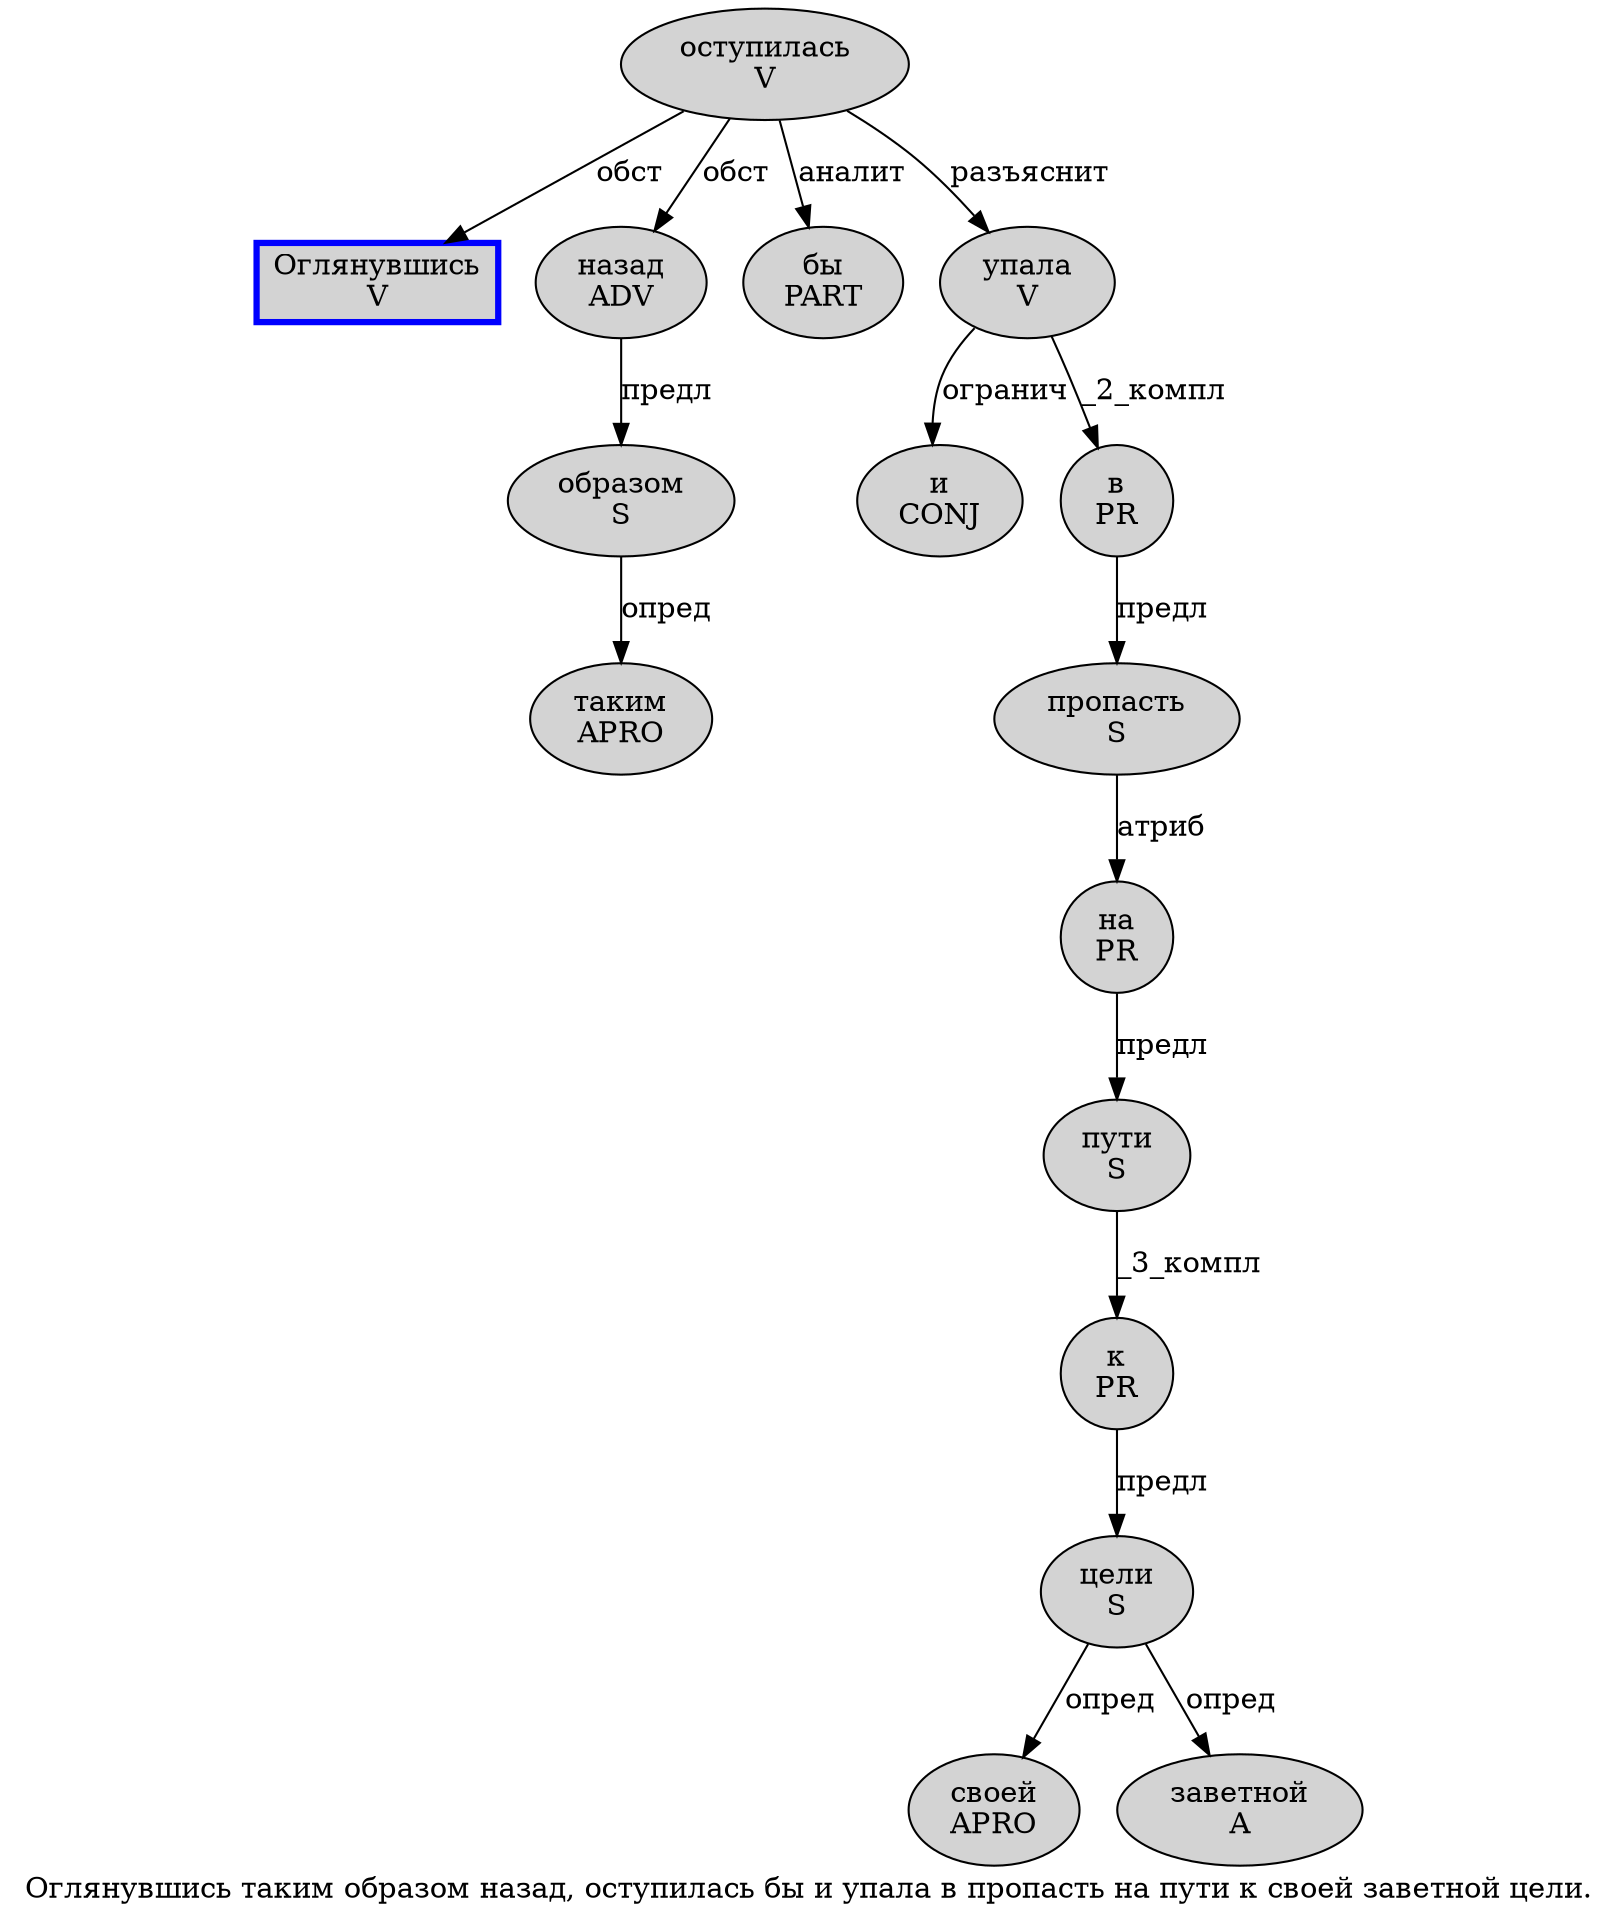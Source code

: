 digraph SENTENCE_729 {
	graph [label="Оглянувшись таким образом назад, оступилась бы и упала в пропасть на пути к своей заветной цели."]
	node [style=filled]
		0 [label="Оглянувшись
V" color=blue fillcolor=lightgray penwidth=3 shape=box]
		1 [label="таким
APRO" color="" fillcolor=lightgray penwidth=1 shape=ellipse]
		2 [label="образом
S" color="" fillcolor=lightgray penwidth=1 shape=ellipse]
		3 [label="назад
ADV" color="" fillcolor=lightgray penwidth=1 shape=ellipse]
		5 [label="оступилась
V" color="" fillcolor=lightgray penwidth=1 shape=ellipse]
		6 [label="бы
PART" color="" fillcolor=lightgray penwidth=1 shape=ellipse]
		7 [label="и
CONJ" color="" fillcolor=lightgray penwidth=1 shape=ellipse]
		8 [label="упала
V" color="" fillcolor=lightgray penwidth=1 shape=ellipse]
		9 [label="в
PR" color="" fillcolor=lightgray penwidth=1 shape=ellipse]
		10 [label="пропасть
S" color="" fillcolor=lightgray penwidth=1 shape=ellipse]
		11 [label="на
PR" color="" fillcolor=lightgray penwidth=1 shape=ellipse]
		12 [label="пути
S" color="" fillcolor=lightgray penwidth=1 shape=ellipse]
		13 [label="к
PR" color="" fillcolor=lightgray penwidth=1 shape=ellipse]
		14 [label="своей
APRO" color="" fillcolor=lightgray penwidth=1 shape=ellipse]
		15 [label="заветной
A" color="" fillcolor=lightgray penwidth=1 shape=ellipse]
		16 [label="цели
S" color="" fillcolor=lightgray penwidth=1 shape=ellipse]
			10 -> 11 [label="атриб"]
			5 -> 0 [label="обст"]
			5 -> 3 [label="обст"]
			5 -> 6 [label="аналит"]
			5 -> 8 [label="разъяснит"]
			11 -> 12 [label="предл"]
			16 -> 14 [label="опред"]
			16 -> 15 [label="опред"]
			9 -> 10 [label="предл"]
			12 -> 13 [label="_3_компл"]
			3 -> 2 [label="предл"]
			8 -> 7 [label="огранич"]
			8 -> 9 [label="_2_компл"]
			13 -> 16 [label="предл"]
			2 -> 1 [label="опред"]
}
